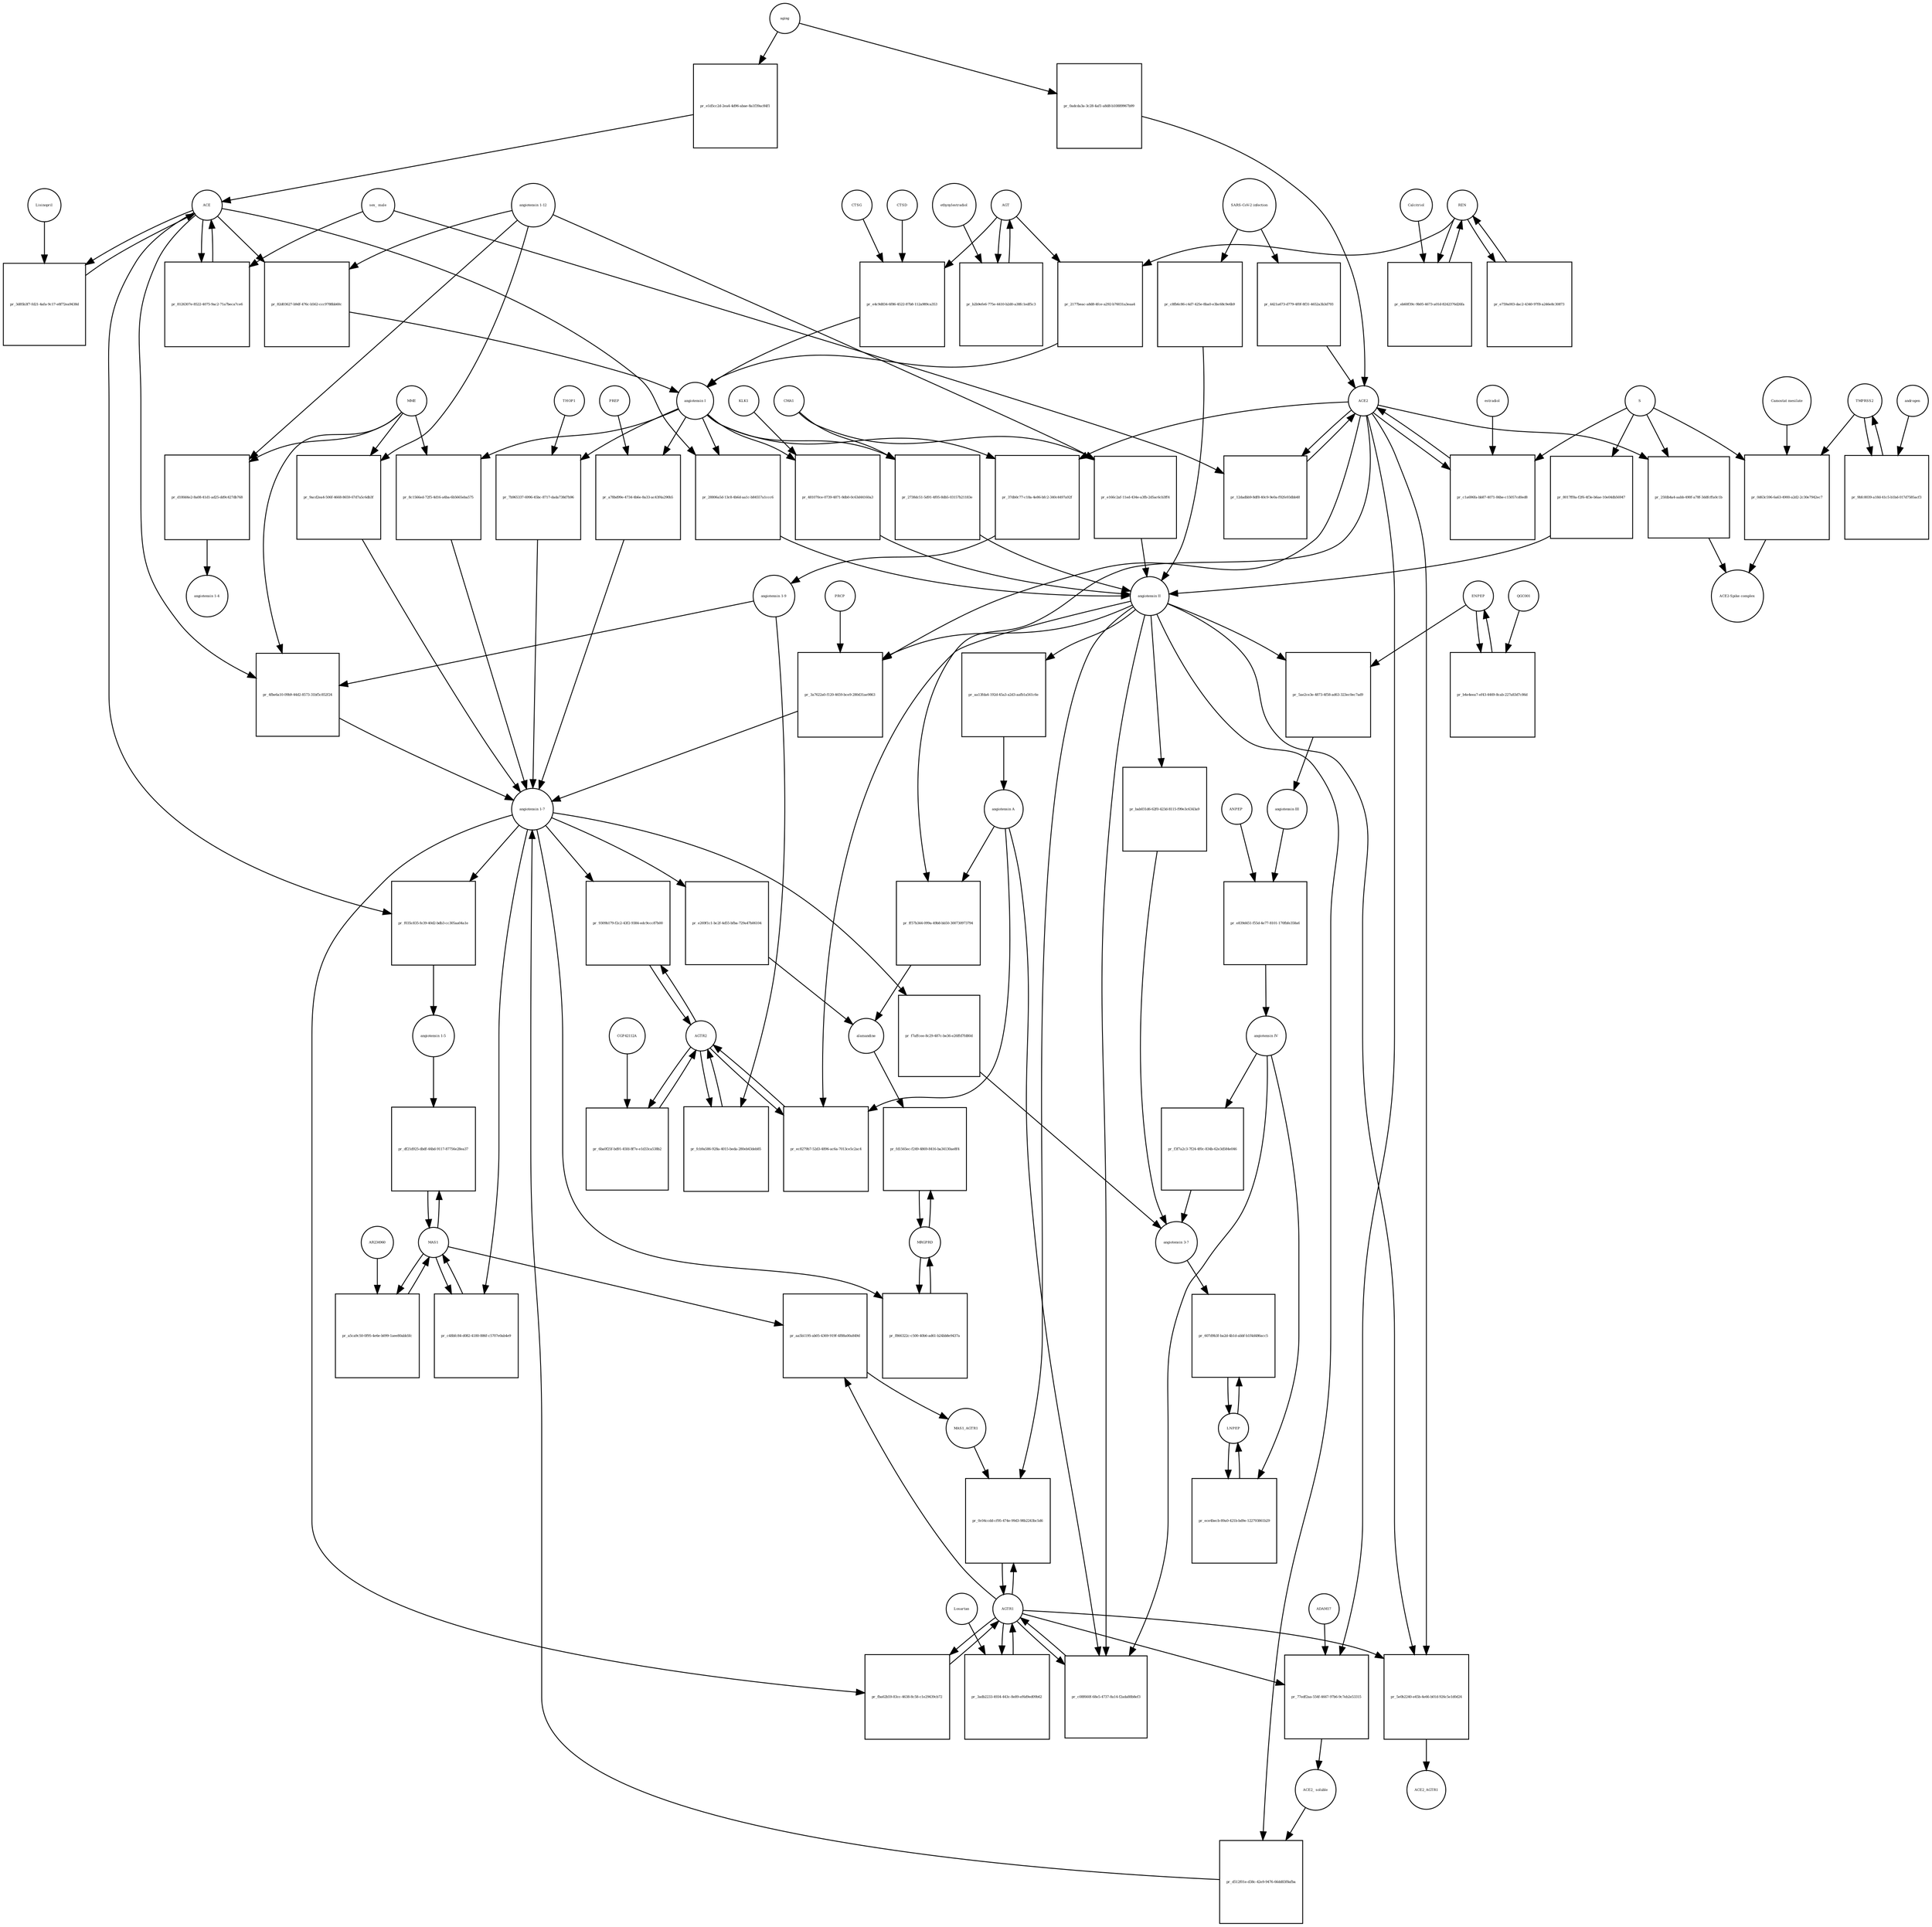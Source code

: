 strict digraph  {
"angiotensin I" [annotation="urn_miriam_obo.chebi_CHEBI%3A2718", bipartite=0, cls="simple chemical", fontsize=4, label="angiotensin I", shape=circle];
"pr_28806a5d-13c8-4b6d-aa1c-b84557a1ccc6" [annotation="", bipartite=1, cls=process, fontsize=4, label="pr_28806a5d-13c8-4b6d-aa1c-b84557a1ccc6", shape=square];
"angiotensin II" [annotation="urn_miriam_obo.chebi_CHEBI%3A2718", bipartite=0, cls="simple chemical", fontsize=4, label="angiotensin II", shape=circle];
ACE [annotation="urn_miriam_hgnc_HGNC%3A2707", bipartite=0, cls=macromolecule, fontsize=4, label=ACE, shape=circle];
"pr_37db0c77-c18a-4e86-bfc2-340c4497a92f" [annotation="", bipartite=1, cls=process, fontsize=4, label="pr_37db0c77-c18a-4e86-bfc2-340c4497a92f", shape=square];
"angiotensin 1-9" [annotation="urn_miriam_obo.chebi_CHEBI%3A80128", bipartite=0, cls="simple chemical", fontsize=4, label="angiotensin 1-9", shape=circle];
ACE2 [annotation="urn_miriam_hgnc_HGNC%3A13557", bipartite=0, cls=macromolecule, fontsize=4, label=ACE2, shape=circle];
"pr_4fbe6a10-09b9-44d2-8573-31bf5c852f24" [annotation="", bipartite=1, cls=process, fontsize=4, label="pr_4fbe6a10-09b9-44d2-8573-31bf5c852f24", shape=square];
"angiotensin 1-7" [annotation="urn_miriam_obo.chebi_CHEBI%3A55438", bipartite=0, cls="simple chemical", fontsize=4, label="angiotensin 1-7", shape=circle];
MME [annotation="urn_miriam_hgnc_HGNC%3A7154", bipartite=0, cls=macromolecule, fontsize=4, label=MME, shape=circle];
"pr_3a7622a0-f120-4659-bce9-280d31ae9863" [annotation="", bipartite=1, cls=process, fontsize=4, label="pr_3a7622a0-f120-4659-bce9-280d31ae9863", shape=square];
PRCP [annotation="urn_miriam_hgnc_HGNC%3A9344", bipartite=0, cls=macromolecule, fontsize=4, label=PRCP, shape=circle];
"pr_f035c835-fe39-40d2-bdb3-cc305aa04a1e" [annotation="", bipartite=1, cls=process, fontsize=4, label="pr_f035c835-fe39-40d2-bdb3-cc305aa04a1e", shape=square];
"angiotensin 1-5" [annotation="urn_miriam_obo.chebi_CHEBI%3A80129", bipartite=0, cls="simple chemical", fontsize=4, label="angiotensin 1-5", shape=circle];
REN [annotation="urn_miriam_hgnc_HGNC%3A9958", bipartite=0, cls=macromolecule, fontsize=4, label=REN, shape=circle];
"pr_eb60f39c-9b05-4673-a01d-8242376d26fa" [annotation="", bipartite=1, cls="omitted process", fontsize=4, label="pr_eb60f39c-9b05-4673-a01d-8242376d26fa", shape=square];
Calcitriol [annotation="urn_miriam_obo.chebi_CHEBI%3A17823", bipartite=0, cls="simple chemical", fontsize=4, label=Calcitriol, shape=circle];
AGT [annotation="urn_miriam_hgnc_HGNC%3A333", bipartite=0, cls=macromolecule, fontsize=4, label=AGT, shape=circle];
"pr_2177beac-a8d8-4fce-a292-b76031a3eaa4" [annotation="", bipartite=1, cls=process, fontsize=4, label="pr_2177beac-a8d8-4fce-a292-b76031a3eaa4", shape=square];
"pr_8c1566ed-72f5-4d16-a4ba-6b5665eba575" [annotation="", bipartite=1, cls=process, fontsize=4, label="pr_8c1566ed-72f5-4d16-a4ba-6b5665eba575", shape=square];
MAS1 [annotation="urn_miriam_hgnc_HGNC%3A6899", bipartite=0, cls=macromolecule, fontsize=4, label=MAS1, shape=circle];
"pr_df21d925-dbdf-44bd-9117-87756e28ea37" [annotation="", bipartite=1, cls=process, fontsize=4, label="pr_df21d925-dbdf-44bd-9117-87756e28ea37", shape=square];
"pr_e269f1c1-bc2f-4d55-bfba-729a47b06104" [annotation="", bipartite=1, cls=process, fontsize=4, label="pr_e269f1c1-bc2f-4d55-bfba-729a47b06104", shape=square];
alamandine [annotation="urn_miriam_pubchem.compound_44192273", bipartite=0, cls="simple chemical", fontsize=4, label=alamandine, shape=circle];
"pr_aa13fda4-192d-45a3-a2d3-aafb1a561c6e" [annotation="", bipartite=1, cls=process, fontsize=4, label="pr_aa13fda4-192d-45a3-a2d3-aafb1a561c6e", shape=square];
"angiotensin A" [annotation="urn_miriam_kegg.compound_C20970|urn_miriam_pubchem.compound_91691124", bipartite=0, cls="simple chemical", fontsize=4, label="angiotensin A", shape=circle];
"pr_ff57b344-099a-49b8-bb50-300730973794" [annotation="", bipartite=1, cls=process, fontsize=4, label="pr_ff57b344-099a-49b8-bb50-300730973794", shape=square];
"pr_5ae2ce3e-4873-4f58-ad63-323ec0ec7ad9" [annotation="", bipartite=1, cls=process, fontsize=4, label="pr_5ae2ce3e-4873-4f58-ad63-323ec0ec7ad9", shape=square];
"angiotensin III" [annotation="urn_miriam_obo.chebi_CHEBI%3A89666", bipartite=0, cls="simple chemical", fontsize=4, label="angiotensin III", shape=circle];
ENPEP [annotation="urn_miriam_hgnc_HGNC%3A3355", bipartite=0, cls=macromolecule, fontsize=4, label=ENPEP, shape=circle];
"pr_e839d451-f55d-4e77-8101-170fbfe358a6" [annotation="", bipartite=1, cls=process, fontsize=4, label="pr_e839d451-f55d-4e77-8101-170fbfe358a6", shape=square];
"angiotensin IV" [annotation="urn_miriam_obo.chebi_CHEBI%3A80127", bipartite=0, cls="simple chemical", fontsize=4, label="angiotensin IV", shape=circle];
"ANPEP " [annotation="urn_miriam_hgnc_HGNC%3A500", bipartite=0, cls=macromolecule, fontsize=4, label="ANPEP ", shape=circle];
AGTR2 [annotation="urn_miriam_hgnc_HGNC%3A338", bipartite=0, cls=macromolecule, fontsize=4, label=AGTR2, shape=circle];
"pr_6ba0f25f-bd91-45fd-8f7e-e1d33ca538b2" [annotation="", bipartite=1, cls=process, fontsize=4, label="pr_6ba0f25f-bd91-45fd-8f7e-e1d33ca538b2", shape=square];
CGP42112A [annotation="urn_miriam_obo.chebi_CHEBI%3A147302", bipartite=0, cls="simple chemical", fontsize=4, label=CGP42112A, shape=circle];
"pr_e759a003-dac2-4340-97f8-a246e8c30873" [annotation="", bipartite=1, cls=process, fontsize=4, label="pr_e759a003-dac2-4340-97f8-a246e8c30873", shape=square];
"pr_77edf2aa-554f-4667-97b6-9c7eb2e53315" [annotation="", bipartite=1, cls=process, fontsize=4, label="pr_77edf2aa-554f-4667-97b6-9c7eb2e53315", shape=square];
"ACE2_ soluble" [annotation="urn_miriam_hgnc.symbol_ACE2", bipartite=0, cls=macromolecule, fontsize=4, label="ACE2_ soluble", shape=circle];
ADAM17 [annotation="urn_miriam_hgnc_HGNC%3A195", bipartite=0, cls=macromolecule, fontsize=4, label=ADAM17, shape=circle];
AGTR1 [annotation="urn_miriam_hgnc_HGNC%3A336", bipartite=0, cls=macromolecule, fontsize=4, label=AGTR1, shape=circle];
"pr_ec8279b7-52d3-4896-ac6a-7013ce5c2ac4" [annotation="", bipartite=1, cls=process, fontsize=4, label="pr_ec8279b7-52d3-4896-ac6a-7013ce5c2ac4", shape=square];
"pr_0adcda3a-3c28-4af1-a8d8-b10889967b99" [annotation="", bipartite=1, cls=process, fontsize=4, label="pr_0adcda3a-3c28-4af1-a8d8-b10889967b99", shape=square];
aging [annotation="urn_miriam_obo.go_GO%3A0007568", bipartite=0, cls=phenotype, fontsize=4, label=aging, shape=circle];
MRGPRD [annotation="urn_miriam_hgnc_HGNC%3A29626", bipartite=0, cls=macromolecule, fontsize=4, label=MRGPRD, shape=circle];
"pr_fd1565ec-f249-4869-8416-ba34130ae8f4" [annotation="", bipartite=1, cls=process, fontsize=4, label="pr_fd1565ec-f249-4869-8416-ba34130ae8f4", shape=square];
"pr_d512f01e-d38c-42e9-9476-66dd83f8afba" [annotation="", bipartite=1, cls=process, fontsize=4, label="pr_d512f01e-d38c-42e9-9476-66dd83f8afba", shape=square];
"pr_e1d5cc2d-2ea4-4d96-abae-8a1f39ac84f1" [annotation="", bipartite=1, cls=process, fontsize=4, label="pr_e1d5cc2d-2ea4-4d96-abae-8a1f39ac84f1", shape=square];
"pr_12dadbb9-8df8-40c9-9e0a-f92fe93dbb48" [annotation="", bipartite=1, cls=process, fontsize=4, label="pr_12dadbb9-8df8-40c9-9e0a-f92fe93dbb48", shape=square];
"sex_ male" [annotation=urn_miriam_mesh_D008297, bipartite=0, cls=phenotype, fontsize=4, label="sex_ male", shape=circle];
"pr_8017ff8a-f2f6-4f3e-b6ae-10e04db56947" [annotation="", bipartite=1, cls=process, fontsize=4, label="pr_8017ff8a-f2f6-4f3e-b6ae-10e04db56947", shape=square];
S [annotation="urn_miriam_uniprot_P0DTC2|urn_miriam_uniprot_P59594", bipartite=0, cls=macromolecule, fontsize=4, label=S, shape=circle];
"pr_8126307e-8522-4075-9ac2-71a7beca7ce6" [annotation="", bipartite=1, cls=process, fontsize=4, label="pr_8126307e-8522-4075-9ac2-71a7beca7ce6", shape=square];
"pr_c08f660f-68e5-4737-8a14-f2ada88b8ef3" [annotation="", bipartite=1, cls=process, fontsize=4, label="pr_c08f660f-68e5-4737-8a14-f2ada88b8ef3", shape=square];
"pr_5e0b2240-e45b-4e66-b01d-926c5e1d0d24" [annotation="", bipartite=1, cls=process, fontsize=4, label="pr_5e0b2240-e45b-4e66-b01d-926c5e1d0d24", shape=square];
ACE2_AGTR1 [annotation=urn_miriam_pubmed_25225202, bipartite=0, cls=complex, fontsize=4, label=ACE2_AGTR1, shape=circle];
"pr_25fdb4a4-aabb-490f-a78f-3ddfcffa0c1b" [annotation="", bipartite=1, cls=process, fontsize=4, label="pr_25fdb4a4-aabb-490f-a78f-3ddfcffa0c1b", shape=square];
"ACE2-Spike complex" [annotation=urn_miriam_pubmed_32275855, bipartite=0, cls=complex, fontsize=4, label="ACE2-Spike complex", shape=circle];
"pr_c8fb6c86-c4d7-425e-8ba0-e3bc68c9e6b9" [annotation="", bipartite=1, cls=process, fontsize=4, label="pr_c8fb6c86-c4d7-425e-8ba0-e3bc68c9e6b9", shape=square];
"SARS-CoV-2 infection" [annotation="urn_miriam_taxonomy_2697049|urn_miriam_mesh_C000657245", bipartite=0, cls=phenotype, fontsize=4, label="SARS-CoV-2 infection", shape=circle];
"angiotensin 1-12" [annotation=urn_miriam_pubmed_27465904, bipartite=0, cls="simple chemical", fontsize=4, label="angiotensin 1-12", shape=circle];
"pr_e166c2af-11ed-434e-a3fb-2d5ac6cb3ff4" [annotation="", bipartite=1, cls=process, fontsize=4, label="pr_e166c2af-11ed-434e-a3fb-2d5ac6cb3ff4", shape=square];
CMA1 [annotation="urn_miriam_hgnc_HGNC%3A2097", bipartite=0, cls=macromolecule, fontsize=4, label=CMA1, shape=circle];
TMPRSS2 [annotation="urn_miriam_hgnc_HGNC%3A11876", bipartite=0, cls=macromolecule, fontsize=4, label=TMPRSS2, shape=circle];
"pr_9bfc8039-a18d-41c5-b1bd-017d7585acf3" [annotation="", bipartite=1, cls="omitted process", fontsize=4, label="pr_9bfc8039-a18d-41c5-b1bd-017d7585acf3", shape=square];
androgen [annotation="urn_miriam_obo.chebi_CHEBI%3A50113", bipartite=0, cls="simple chemical", fontsize=4, label=androgen, shape=circle];
"pr_d180d4e2-8a08-41d1-ad25-dd9c427db768" [annotation="", bipartite=1, cls=process, fontsize=4, label="pr_d180d4e2-8a08-41d1-ad25-dd9c427db768", shape=square];
"angiotensin 1-4" [annotation=urn_miriam_pubmed_22490446, bipartite=0, cls="simple chemical", fontsize=4, label="angiotensin 1-4", shape=circle];
"pr_aa5b1195-ab05-4369-919f-4f88a00a849d" [annotation="", bipartite=1, cls=process, fontsize=4, label="pr_aa5b1195-ab05-4369-919f-4f88a00a849d", shape=square];
MAS1_AGTR1 [annotation=urn_miriam_pubmed_15809376, bipartite=0, cls=complex, fontsize=4, label=MAS1_AGTR1, shape=circle];
"pr_0c04ccdd-cf95-474e-99d3-98b2243bc5d6" [annotation="", bipartite=1, cls=process, fontsize=4, label="pr_0c04ccdd-cf95-474e-99d3-98b2243bc5d6", shape=square];
"pr_3d85b3f7-fd21-4afa-9c17-e8f72ea9438d" [annotation="", bipartite=1, cls=process, fontsize=4, label="pr_3d85b3f7-fd21-4afa-9c17-e8f72ea9438d", shape=square];
Lisinopril [annotation="urn_miriam_obo.chebi_CHEBI%3A43755", bipartite=0, cls="simple chemical", fontsize=4, label=Lisinopril, shape=circle];
"pr_82d03627-b9df-476c-b562-ccc9788bb60c" [annotation="", bipartite=1, cls=process, fontsize=4, label="pr_82d03627-b9df-476c-b562-ccc9788bb60c", shape=square];
LNPEP [annotation="urn_miriam_hgnc_HGNC%3A6656", bipartite=0, cls=macromolecule, fontsize=4, label=LNPEP, shape=circle];
"pr_ece4becb-89a0-421b-bd9e-122793861b29" [annotation="", bipartite=1, cls=process, fontsize=4, label="pr_ece4becb-89a0-421b-bd9e-122793861b29", shape=square];
"pr_9acd2ea4-506f-4668-8659-67d7a5c6db3f" [annotation="", bipartite=1, cls=process, fontsize=4, label="pr_9acd2ea4-506f-4668-8659-67d7a5c6db3f", shape=square];
"pr_a5ca9c50-0f95-4e6e-b099-1aee80abb5fc" [annotation="", bipartite=1, cls=process, fontsize=4, label="pr_a5ca9c50-0f95-4e6e-b099-1aee80abb5fc", shape=square];
AR234960 [annotation="urn_miriam_pubchem.compound_146025955", bipartite=0, cls="simple chemical", fontsize=4, label=AR234960, shape=circle];
"pr_b4e4eea7-ef43-4469-8cab-227a83d7c86d" [annotation="", bipartite=1, cls=process, fontsize=4, label="pr_b4e4eea7-ef43-4469-8cab-227a83d7c86d", shape=square];
QGC001 [annotation=urn_miriam_pubmed_24337978, bipartite=0, cls="simple chemical", fontsize=4, label=QGC001, shape=circle];
"pr_e4c9d834-6f86-4522-87b8-112a989ca353" [annotation="", bipartite=1, cls=process, fontsize=4, label="pr_e4c9d834-6f86-4522-87b8-112a989ca353", shape=square];
CTSD [annotation="urn_miriam_hgnc_HGNC%3A2529", bipartite=0, cls=macromolecule, fontsize=4, label=CTSD, shape=circle];
CTSG [annotation="urn_miriam_hgnc_HGNC%3A2532", bipartite=0, cls=macromolecule, fontsize=4, label=CTSG, shape=circle];
"pr_2738dc51-5d91-4f05-8db5-03157b21183e" [annotation="", bipartite=1, cls=process, fontsize=4, label="pr_2738dc51-5d91-4f05-8db5-03157b21183e", shape=square];
"pr_481070ce-0739-4871-8db0-0c63d44160a3" [annotation="", bipartite=1, cls=process, fontsize=4, label="pr_481070ce-0739-4871-8db0-0c63d44160a3", shape=square];
KLK1 [annotation="urn_miriam_hgnc_HGNC%3A6357", bipartite=0, cls=macromolecule, fontsize=4, label=KLK1, shape=circle];
"pr_7b965337-6996-45bc-8717-dada738d7b96" [annotation="", bipartite=1, cls=process, fontsize=4, label="pr_7b965337-6996-45bc-8717-dada738d7b96", shape=square];
THOP1 [annotation="urn_miriam_hgnc_HGNC%3A11793", bipartite=0, cls=macromolecule, fontsize=4, label=THOP1, shape=circle];
"pr_a78bd99e-4734-4b6e-8a33-ac43f4a290b5" [annotation="", bipartite=1, cls=process, fontsize=4, label="pr_a78bd99e-4734-4b6e-8a33-ac43f4a290b5", shape=square];
PREP [annotation="urn_miriam_hgnc_HGNC%3A9358", bipartite=0, cls=macromolecule, fontsize=4, label=PREP, shape=circle];
"pr_3adb2233-4934-443c-8e89-ef6d9ed09b62" [annotation="", bipartite=1, cls=process, fontsize=4, label="pr_3adb2233-4934-443c-8e89-ef6d9ed09b62", shape=square];
Losartan [annotation="urn_miriam_obo.chebi_CHEBI%3A6541", bipartite=0, cls="simple chemical", fontsize=4, label=Losartan, shape=circle];
"pr_fba62b59-83cc-4638-8c58-c1e29439cb72" [annotation="", bipartite=1, cls=process, fontsize=4, label="pr_fba62b59-83cc-4638-8c58-c1e29439cb72", shape=square];
"pr_9309b179-f2c2-43f2-9384-edc9ccc87b00" [annotation="", bipartite=1, cls=process, fontsize=4, label="pr_9309b179-f2c2-43f2-9384-edc9ccc87b00", shape=square];
"pr_fcb9a586-928a-4015-beda-280eb43deb85" [annotation="", bipartite=1, cls=process, fontsize=4, label="pr_fcb9a586-928a-4015-beda-280eb43deb85", shape=square];
"pr_c48bfc84-d082-4180-886f-c5707e0ab4e9" [annotation="", bipartite=1, cls=process, fontsize=4, label="pr_c48bfc84-d082-4180-886f-c5707e0ab4e9", shape=square];
"pr_f866322c-c500-40b6-ad61-b24bb8e9437a" [annotation="", bipartite=1, cls=process, fontsize=4, label="pr_f866322c-c500-40b6-ad61-b24bb8e9437a", shape=square];
"pr_f7affcee-8c29-487c-be36-e26ffd7fd80d" [annotation="", bipartite=1, cls=process, fontsize=4, label="pr_f7affcee-8c29-487c-be36-e26ffd7fd80d", shape=square];
"angiotensin 3-7" [annotation=urn_miriam_pubmed_30934934, bipartite=0, cls="simple chemical", fontsize=4, label="angiotensin 3-7", shape=circle];
"pr_bab031d6-62f0-423d-8115-f99e3c6343a9" [annotation="", bipartite=1, cls=process, fontsize=4, label="pr_bab031d6-62f0-423d-8115-f99e3c6343a9", shape=square];
"pr_f3f7a2c3-7f24-4f0c-834b-62e3d584e046" [annotation="", bipartite=1, cls=process, fontsize=4, label="pr_f3f7a2c3-7f24-4f0c-834b-62e3d584e046", shape=square];
"pr_0d63c596-6a63-4900-a2d2-2c30e7942ec7" [annotation="", bipartite=1, cls="omitted process", fontsize=4, label="pr_0d63c596-6a63-4900-a2d2-2c30e7942ec7", shape=square];
"Camostat mesilate" [annotation="urn_miriam_obo.chebi_CHEBI%3A135632", bipartite=0, cls="simple chemical", fontsize=4, label="Camostat mesilate", shape=circle];
"pr_607d9b3f-ba2d-4b1d-abbf-b1f4d486acc5" [annotation="", bipartite=1, cls=process, fontsize=4, label="pr_607d9b3f-ba2d-4b1d-abbf-b1f4d486acc5", shape=square];
"pr_c1a696fa-bb87-4071-84be-c15057cd0ed8" [annotation="", bipartite=1, cls="omitted process", fontsize=4, label="pr_c1a696fa-bb87-4071-84be-c15057cd0ed8", shape=square];
estradiol [annotation="urn_miriam_obo.chebi_CHEBI%3A16469", bipartite=0, cls="simple chemical", fontsize=4, label=estradiol, shape=circle];
"pr_b2b9efe6-775e-4410-b2d0-a38fc1edf5c3" [annotation="", bipartite=1, cls="omitted process", fontsize=4, label="pr_b2b9efe6-775e-4410-b2d0-a38fc1edf5c3", shape=square];
ethynylestradiol [annotation="urn_miriam_obo.chebi_CHEBI%3A4903", bipartite=0, cls="simple chemical", fontsize=4, label=ethynylestradiol, shape=circle];
"pr_4421a673-d779-4f0f-8f31-4652a3b3d793" [annotation="", bipartite=1, cls=process, fontsize=4, label="pr_4421a673-d779-4f0f-8f31-4652a3b3d793", shape=square];
"angiotensin I" -> "pr_28806a5d-13c8-4b6d-aa1c-b84557a1ccc6"  [annotation="", interaction_type=consumption];
"angiotensin I" -> "pr_37db0c77-c18a-4e86-bfc2-340c4497a92f"  [annotation="", interaction_type=consumption];
"angiotensin I" -> "pr_8c1566ed-72f5-4d16-a4ba-6b5665eba575"  [annotation="", interaction_type=consumption];
"angiotensin I" -> "pr_2738dc51-5d91-4f05-8db5-03157b21183e"  [annotation="", interaction_type=consumption];
"angiotensin I" -> "pr_481070ce-0739-4871-8db0-0c63d44160a3"  [annotation="", interaction_type=consumption];
"angiotensin I" -> "pr_7b965337-6996-45bc-8717-dada738d7b96"  [annotation="", interaction_type=consumption];
"angiotensin I" -> "pr_a78bd99e-4734-4b6e-8a33-ac43f4a290b5"  [annotation="", interaction_type=consumption];
"pr_28806a5d-13c8-4b6d-aa1c-b84557a1ccc6" -> "angiotensin II"  [annotation="", interaction_type=production];
"angiotensin II" -> "pr_3a7622a0-f120-4659-bce9-280d31ae9863"  [annotation="", interaction_type=consumption];
"angiotensin II" -> "pr_aa13fda4-192d-45a3-a2d3-aafb1a561c6e"  [annotation="", interaction_type=consumption];
"angiotensin II" -> "pr_5ae2ce3e-4873-4f58-ad63-323ec0ec7ad9"  [annotation="", interaction_type=consumption];
"angiotensin II" -> "pr_ec8279b7-52d3-4896-ac6a-7013ce5c2ac4"  [annotation="urn_miriam_pubmed_17630322|urn_miriam_taxonomy_9606|urn_miriam_pubmed_17138938", interaction_type=stimulation];
"angiotensin II" -> "pr_d512f01e-d38c-42e9-9476-66dd83f8afba"  [annotation="", interaction_type=consumption];
"angiotensin II" -> "pr_c08f660f-68e5-4737-8a14-f2ada88b8ef3"  [annotation="urn_miriam_pubmed_26497614|urn_miriam_taxonomy_10116|urn_miriam_pubmed_17630322|urn_miriam_pubmed_32333398|urn_miriam_pubmed_17138938|urn_miriam_taxonomy_9606", interaction_type=stimulation];
"angiotensin II" -> "pr_5e0b2240-e45b-4e66-b01d-926c5e1d0d24"  [annotation="urn_miriam_pubmed_25225202|urn_miriam_taxonomy_9606", interaction_type=inhibition];
"angiotensin II" -> "pr_0c04ccdd-cf95-474e-99d3-98b2243bc5d6"  [annotation="urn_miriam_pubmed_15809376|urn_miriam_taxonomy_9606", interaction_type=stimulation];
"angiotensin II" -> "pr_bab031d6-62f0-423d-8115-f99e3c6343a9"  [annotation="", interaction_type=consumption];
ACE -> "pr_28806a5d-13c8-4b6d-aa1c-b84557a1ccc6"  [annotation="urn_miriam_taxonomy_9606|urn_miriam_pubmed_10969042", interaction_type=catalysis];
ACE -> "pr_4fbe6a10-09b9-44d2-8573-31bf5c852f24"  [annotation="urn_miriam_pubmed_15283675|urn_miriam_taxonomy_9606", interaction_type=catalysis];
ACE -> "pr_f035c835-fe39-40d2-bdb3-cc305aa04a1e"  [annotation="urn_miriam_pubmed_10969042|urn_miriam_taxonomy_9606", interaction_type=catalysis];
ACE -> "pr_8126307e-8522-4075-9ac2-71a7beca7ce6"  [annotation="", interaction_type=consumption];
ACE -> "pr_3d85b3f7-fd21-4afa-9c17-e8f72ea9438d"  [annotation="", interaction_type=consumption];
ACE -> "pr_82d03627-b9df-476c-b562-ccc9788bb60c"  [annotation="urn_miriam_pubmed_22490446|urn_miriam_taxonomy_10116", interaction_type=catalysis];
"pr_37db0c77-c18a-4e86-bfc2-340c4497a92f" -> "angiotensin 1-9"  [annotation="", interaction_type=production];
"angiotensin 1-9" -> "pr_4fbe6a10-09b9-44d2-8573-31bf5c852f24"  [annotation="", interaction_type=consumption];
"angiotensin 1-9" -> "pr_fcb9a586-928a-4015-beda-280eb43deb85"  [annotation="urn_miriam_pubmed_30048754|urn_miriam_taxonomy_10116", interaction_type=stimulation];
ACE2 -> "pr_37db0c77-c18a-4e86-bfc2-340c4497a92f"  [annotation="urn_miriam_pubmed_10969042|urn_miriam_taxonomy_9606", interaction_type=catalysis];
ACE2 -> "pr_3a7622a0-f120-4659-bce9-280d31ae9863"  [annotation="urn_miriam_taxonomy_10090|urn_miriam_pubmed_23392115", interaction_type=catalysis];
ACE2 -> "pr_ff57b344-099a-49b8-bb50-300730973794"  [annotation="urn_miriam_pubmed_23446738|urn_miriam_taxonomy_9606", interaction_type=catalysis];
ACE2 -> "pr_77edf2aa-554f-4667-97b6-9c7eb2e53315"  [annotation="", interaction_type=consumption];
ACE2 -> "pr_12dadbb9-8df8-40c9-9e0a-f92fe93dbb48"  [annotation="", interaction_type=consumption];
ACE2 -> "pr_5e0b2240-e45b-4e66-b01d-926c5e1d0d24"  [annotation="", interaction_type=consumption];
ACE2 -> "pr_25fdb4a4-aabb-490f-a78f-3ddfcffa0c1b"  [annotation="", interaction_type=consumption];
ACE2 -> "pr_c1a696fa-bb87-4071-84be-c15057cd0ed8"  [annotation="", interaction_type=consumption];
"pr_4fbe6a10-09b9-44d2-8573-31bf5c852f24" -> "angiotensin 1-7"  [annotation="", interaction_type=production];
"angiotensin 1-7" -> "pr_f035c835-fe39-40d2-bdb3-cc305aa04a1e"  [annotation="", interaction_type=consumption];
"angiotensin 1-7" -> "pr_e269f1c1-bc2f-4d55-bfba-729a47b06104"  [annotation="", interaction_type=consumption];
"angiotensin 1-7" -> "pr_fba62b59-83cc-4638-8c58-c1e29439cb72"  [annotation="urn_miriam_pubmed_29928987|urn_miriam_taxonomy_9606", interaction_type=inhibition];
"angiotensin 1-7" -> "pr_9309b179-f2c2-43f2-9384-edc9ccc87b00"  [annotation="urn_miriam_pubmed_15767466|urn_miriam_taxonomy_10116", interaction_type=stimulation];
"angiotensin 1-7" -> "pr_c48bfc84-d082-4180-886f-c5707e0ab4e9"  [annotation="urn_miriam_pubmed_27217404|urn_miriam_taxonomy_9606", interaction_type=stimulation];
"angiotensin 1-7" -> "pr_f866322c-c500-40b6-ad61-b24bb8e9437a"  [annotation="urn_miriam_pubmed_27217404|urn_miriam_taxonomy_9606", interaction_type=stimulation];
"angiotensin 1-7" -> "pr_f7affcee-8c29-487c-be36-e26ffd7fd80d"  [annotation="", interaction_type=consumption];
MME -> "pr_4fbe6a10-09b9-44d2-8573-31bf5c852f24"  [annotation="urn_miriam_pubmed_15283675|urn_miriam_taxonomy_9606", interaction_type=catalysis];
MME -> "pr_8c1566ed-72f5-4d16-a4ba-6b5665eba575"  [annotation="urn_miriam_taxonomy_9606|urn_miriam_pubmed_15283675", interaction_type=catalysis];
MME -> "pr_d180d4e2-8a08-41d1-ad25-dd9c427db768"  [annotation="urn_miriam_pubmed_22490446|urn_miriam_taxonomy_10116", interaction_type=catalysis];
MME -> "pr_9acd2ea4-506f-4668-8659-67d7a5c6db3f"  [annotation="urn_miriam_pubmed_22490446|urn_miriam_taxonomy_10116", interaction_type=catalysis];
"pr_3a7622a0-f120-4659-bce9-280d31ae9863" -> "angiotensin 1-7"  [annotation="", interaction_type=production];
PRCP -> "pr_3a7622a0-f120-4659-bce9-280d31ae9863"  [annotation="urn_miriam_taxonomy_10090|urn_miriam_pubmed_23392115", interaction_type=catalysis];
"pr_f035c835-fe39-40d2-bdb3-cc305aa04a1e" -> "angiotensin 1-5"  [annotation="", interaction_type=production];
"angiotensin 1-5" -> "pr_df21d925-dbdf-44bd-9117-87756e28ea37"  [annotation="urn_miriam_pubmed_27660028|urn_miriam_taxonomy_10116", interaction_type=stimulation];
REN -> "pr_eb60f39c-9b05-4673-a01d-8242376d26fa"  [annotation="", interaction_type=consumption];
REN -> "pr_2177beac-a8d8-4fce-a292-b76031a3eaa4"  [annotation="urn_miriam_pubmed_10585461|urn_miriam_taxonomy_9606", interaction_type=catalysis];
REN -> "pr_e759a003-dac2-4340-97f8-a246e8c30873"  [annotation="", interaction_type=consumption];
"pr_eb60f39c-9b05-4673-a01d-8242376d26fa" -> REN  [annotation="", interaction_type=production];
Calcitriol -> "pr_eb60f39c-9b05-4673-a01d-8242376d26fa"  [annotation="urn_miriam_pubmed_12122115|urn_miriam_taxonomy_10090", interaction_type=inhibition];
AGT -> "pr_2177beac-a8d8-4fce-a292-b76031a3eaa4"  [annotation="", interaction_type=consumption];
AGT -> "pr_e4c9d834-6f86-4522-87b8-112a989ca353"  [annotation="", interaction_type=consumption];
AGT -> "pr_b2b9efe6-775e-4410-b2d0-a38fc1edf5c3"  [annotation="", interaction_type=consumption];
"pr_2177beac-a8d8-4fce-a292-b76031a3eaa4" -> "angiotensin I"  [annotation="", interaction_type=production];
"pr_8c1566ed-72f5-4d16-a4ba-6b5665eba575" -> "angiotensin 1-7"  [annotation="", interaction_type=production];
MAS1 -> "pr_df21d925-dbdf-44bd-9117-87756e28ea37"  [annotation="", interaction_type=consumption];
MAS1 -> "pr_aa5b1195-ab05-4369-919f-4f88a00a849d"  [annotation="", interaction_type=consumption];
MAS1 -> "pr_a5ca9c50-0f95-4e6e-b099-1aee80abb5fc"  [annotation="", interaction_type=consumption];
MAS1 -> "pr_c48bfc84-d082-4180-886f-c5707e0ab4e9"  [annotation="", interaction_type=consumption];
"pr_df21d925-dbdf-44bd-9117-87756e28ea37" -> MAS1  [annotation="", interaction_type=production];
"pr_e269f1c1-bc2f-4d55-bfba-729a47b06104" -> alamandine  [annotation="", interaction_type=production];
alamandine -> "pr_fd1565ec-f249-4869-8416-ba34130ae8f4"  [annotation="urn_miriam_pubmed_23446738|urn_miriam_taxonomy_9606", interaction_type=stimulation];
"pr_aa13fda4-192d-45a3-a2d3-aafb1a561c6e" -> "angiotensin A"  [annotation="", interaction_type=production];
"angiotensin A" -> "pr_ff57b344-099a-49b8-bb50-300730973794"  [annotation="", interaction_type=consumption];
"angiotensin A" -> "pr_ec8279b7-52d3-4896-ac6a-7013ce5c2ac4"  [annotation="urn_miriam_pubmed_17630322|urn_miriam_taxonomy_9606|urn_miriam_pubmed_17138938", interaction_type=stimulation];
"angiotensin A" -> "pr_c08f660f-68e5-4737-8a14-f2ada88b8ef3"  [annotation="urn_miriam_pubmed_26497614|urn_miriam_taxonomy_10116|urn_miriam_pubmed_17630322|urn_miriam_pubmed_32333398|urn_miriam_pubmed_17138938|urn_miriam_taxonomy_9606", interaction_type=stimulation];
"pr_ff57b344-099a-49b8-bb50-300730973794" -> alamandine  [annotation="", interaction_type=production];
"pr_5ae2ce3e-4873-4f58-ad63-323ec0ec7ad9" -> "angiotensin III"  [annotation="", interaction_type=production];
"angiotensin III" -> "pr_e839d451-f55d-4e77-8101-170fbfe358a6"  [annotation="", interaction_type=consumption];
ENPEP -> "pr_5ae2ce3e-4873-4f58-ad63-323ec0ec7ad9"  [annotation="urn_miriam_pubmed_8876246|urn_miriam_taxonomy_10090", interaction_type=catalysis];
ENPEP -> "pr_b4e4eea7-ef43-4469-8cab-227a83d7c86d"  [annotation="", interaction_type=consumption];
"pr_e839d451-f55d-4e77-8101-170fbfe358a6" -> "angiotensin IV"  [annotation="", interaction_type=production];
"angiotensin IV" -> "pr_c08f660f-68e5-4737-8a14-f2ada88b8ef3"  [annotation="urn_miriam_pubmed_26497614|urn_miriam_taxonomy_10116|urn_miriam_pubmed_17630322|urn_miriam_pubmed_32333398|urn_miriam_pubmed_17138938|urn_miriam_taxonomy_9606", interaction_type=stimulation];
"angiotensin IV" -> "pr_ece4becb-89a0-421b-bd9e-122793861b29"  [annotation="urn_miriam_pubmed_11707427|urn_miriam_taxonomy_9606", interaction_type=stimulation];
"angiotensin IV" -> "pr_f3f7a2c3-7f24-4f0c-834b-62e3d584e046"  [annotation="", interaction_type=consumption];
"ANPEP " -> "pr_e839d451-f55d-4e77-8101-170fbfe358a6"  [annotation="urn_miriam_pubmed_8876246|urn_miriam_taxonomy_10090", interaction_type=catalysis];
AGTR2 -> "pr_6ba0f25f-bd91-45fd-8f7e-e1d33ca538b2"  [annotation="", interaction_type=consumption];
AGTR2 -> "pr_ec8279b7-52d3-4896-ac6a-7013ce5c2ac4"  [annotation="", interaction_type=consumption];
AGTR2 -> "pr_9309b179-f2c2-43f2-9384-edc9ccc87b00"  [annotation="", interaction_type=consumption];
AGTR2 -> "pr_fcb9a586-928a-4015-beda-280eb43deb85"  [annotation="", interaction_type=consumption];
"pr_6ba0f25f-bd91-45fd-8f7e-e1d33ca538b2" -> AGTR2  [annotation="", interaction_type=production];
CGP42112A -> "pr_6ba0f25f-bd91-45fd-8f7e-e1d33ca538b2"  [annotation="urn_miriam_pubmed_25014541|urn_miriam_taxonomy_9606", interaction_type=stimulation];
"pr_e759a003-dac2-4340-97f8-a246e8c30873" -> REN  [annotation="", interaction_type=production];
"pr_77edf2aa-554f-4667-97b6-9c7eb2e53315" -> "ACE2_ soluble"  [annotation="", interaction_type=production];
"ACE2_ soluble" -> "pr_d512f01e-d38c-42e9-9476-66dd83f8afba"  [annotation="urn_miriam_pubmed_28512108|urn_miriam_taxonomy_9606", interaction_type=stimulation];
ADAM17 -> "pr_77edf2aa-554f-4667-97b6-9c7eb2e53315"  [annotation="urn_miriam_pubmed_24227843|urn_miriam_taxonomy_9606|urn_miriam_pubmed_32333398|urn_miriam_pubmed_28512108", interaction_type=catalysis];
AGTR1 -> "pr_77edf2aa-554f-4667-97b6-9c7eb2e53315"  [annotation="urn_miriam_pubmed_24227843|urn_miriam_taxonomy_9606|urn_miriam_pubmed_32333398|urn_miriam_pubmed_28512108", interaction_type=stimulation];
AGTR1 -> "pr_c08f660f-68e5-4737-8a14-f2ada88b8ef3"  [annotation="", interaction_type=consumption];
AGTR1 -> "pr_5e0b2240-e45b-4e66-b01d-926c5e1d0d24"  [annotation="", interaction_type=consumption];
AGTR1 -> "pr_aa5b1195-ab05-4369-919f-4f88a00a849d"  [annotation="", interaction_type=consumption];
AGTR1 -> "pr_0c04ccdd-cf95-474e-99d3-98b2243bc5d6"  [annotation="", interaction_type=consumption];
AGTR1 -> "pr_3adb2233-4934-443c-8e89-ef6d9ed09b62"  [annotation="", interaction_type=consumption];
AGTR1 -> "pr_fba62b59-83cc-4638-8c58-c1e29439cb72"  [annotation="", interaction_type=consumption];
"pr_ec8279b7-52d3-4896-ac6a-7013ce5c2ac4" -> AGTR2  [annotation="", interaction_type=production];
"pr_0adcda3a-3c28-4af1-a8d8-b10889967b99" -> ACE2  [annotation="", interaction_type=production];
aging -> "pr_0adcda3a-3c28-4af1-a8d8-b10889967b99"  [annotation="urn_miriam_pubmed_20689271|urn_miriam_taxonomy_10116", interaction_type=inhibition];
aging -> "pr_e1d5cc2d-2ea4-4d96-abae-8a1f39ac84f1"  [annotation="urn_miriam_pubmed_20689271|urn_miriam_taxonomy_10116", interaction_type=stimulation];
MRGPRD -> "pr_fd1565ec-f249-4869-8416-ba34130ae8f4"  [annotation="", interaction_type=consumption];
MRGPRD -> "pr_f866322c-c500-40b6-ad61-b24bb8e9437a"  [annotation="", interaction_type=consumption];
"pr_fd1565ec-f249-4869-8416-ba34130ae8f4" -> MRGPRD  [annotation="", interaction_type=production];
"pr_d512f01e-d38c-42e9-9476-66dd83f8afba" -> "angiotensin 1-7"  [annotation="", interaction_type=production];
"pr_e1d5cc2d-2ea4-4d96-abae-8a1f39ac84f1" -> ACE  [annotation="", interaction_type=production];
"pr_12dadbb9-8df8-40c9-9e0a-f92fe93dbb48" -> ACE2  [annotation="", interaction_type=production];
"sex_ male" -> "pr_12dadbb9-8df8-40c9-9e0a-f92fe93dbb48"  [annotation="urn_miriam_pubmed_26171856|urn_miriam_taxonomy_10116", interaction_type=stimulation];
"sex_ male" -> "pr_8126307e-8522-4075-9ac2-71a7beca7ce6"  [annotation="urn_miriam_pubmed_26171856|urn_miriam_taxonomy_10116", interaction_type=stimulation];
"pr_8017ff8a-f2f6-4f3e-b6ae-10e04db56947" -> "angiotensin II"  [annotation="", interaction_type=production];
S -> "pr_8017ff8a-f2f6-4f3e-b6ae-10e04db56947"  [annotation="urn_miriam_pubmed_16007097|urn_miriam_taxonomy_10090|urn_miriam_uniprot_P59594", interaction_type=stimulation];
S -> "pr_25fdb4a4-aabb-490f-a78f-3ddfcffa0c1b"  [annotation="", interaction_type=consumption];
S -> "pr_0d63c596-6a63-4900-a2d2-2c30e7942ec7"  [annotation="", interaction_type=consumption];
S -> "pr_c1a696fa-bb87-4071-84be-c15057cd0ed8"  [annotation="urn_miriam_pubmed_32432918|urn_miriam_taxonomy_9606|urn_miriam_pubmed_19864379|urn_miriam_uniprot_P59594", interaction_type=inhibition];
"pr_8126307e-8522-4075-9ac2-71a7beca7ce6" -> ACE  [annotation="", interaction_type=production];
"pr_c08f660f-68e5-4737-8a14-f2ada88b8ef3" -> AGTR1  [annotation="", interaction_type=production];
"pr_5e0b2240-e45b-4e66-b01d-926c5e1d0d24" -> ACE2_AGTR1  [annotation="", interaction_type=production];
"pr_25fdb4a4-aabb-490f-a78f-3ddfcffa0c1b" -> "ACE2-Spike complex"  [annotation="", interaction_type=production];
"pr_c8fb6c86-c4d7-425e-8ba0-e3bc68c9e6b9" -> "angiotensin II"  [annotation="", interaction_type=production];
"SARS-CoV-2 infection" -> "pr_c8fb6c86-c4d7-425e-8ba0-e3bc68c9e6b9"  [annotation="urn_miriam_pubmed_32048163|urn_miriam_taxonomy_9606", interaction_type=stimulation];
"SARS-CoV-2 infection" -> "pr_4421a673-d779-4f0f-8f31-4652a3b3d793"  [annotation="urn_miriam_pubmed_32408336|urn_miriam_taxonomy_9606", interaction_type=inhibition];
"angiotensin 1-12" -> "pr_e166c2af-11ed-434e-a3fb-2d5ac6cb3ff4"  [annotation="", interaction_type=consumption];
"angiotensin 1-12" -> "pr_d180d4e2-8a08-41d1-ad25-dd9c427db768"  [annotation="", interaction_type=consumption];
"angiotensin 1-12" -> "pr_82d03627-b9df-476c-b562-ccc9788bb60c"  [annotation="", interaction_type=consumption];
"angiotensin 1-12" -> "pr_9acd2ea4-506f-4668-8659-67d7a5c6db3f"  [annotation="", interaction_type=consumption];
"pr_e166c2af-11ed-434e-a3fb-2d5ac6cb3ff4" -> "angiotensin II"  [annotation="", interaction_type=production];
CMA1 -> "pr_e166c2af-11ed-434e-a3fb-2d5ac6cb3ff4"  [annotation="urn_miriam_pubmed_22180785|urn_miriam_taxonomy_9606", interaction_type=catalysis];
CMA1 -> "pr_2738dc51-5d91-4f05-8db5-03157b21183e"  [annotation="urn_miriam_pubmed_2266130|urn_miriam_taxonomy_9606", interaction_type=catalysis];
TMPRSS2 -> "pr_9bfc8039-a18d-41c5-b1bd-017d7585acf3"  [annotation="", interaction_type=consumption];
TMPRSS2 -> "pr_0d63c596-6a63-4900-a2d2-2c30e7942ec7"  [annotation="urn_miriam_pubmed_32142651|urn_miriam_taxonomy_9606|urn_miriam_uniprot_P0DTC2", interaction_type=stimulation];
"pr_9bfc8039-a18d-41c5-b1bd-017d7585acf3" -> TMPRSS2  [annotation="", interaction_type=production];
androgen -> "pr_9bfc8039-a18d-41c5-b1bd-017d7585acf3"  [annotation="urn_miriam_pubmed_10485450|urn_miriam_taxonomy_9606", interaction_type=stimulation];
"pr_d180d4e2-8a08-41d1-ad25-dd9c427db768" -> "angiotensin 1-4"  [annotation="", interaction_type=production];
"pr_aa5b1195-ab05-4369-919f-4f88a00a849d" -> MAS1_AGTR1  [annotation="", interaction_type=production];
MAS1_AGTR1 -> "pr_0c04ccdd-cf95-474e-99d3-98b2243bc5d6"  [annotation="urn_miriam_pubmed_15809376|urn_miriam_taxonomy_9606", interaction_type=inhibition];
"pr_0c04ccdd-cf95-474e-99d3-98b2243bc5d6" -> AGTR1  [annotation="", interaction_type=production];
"pr_3d85b3f7-fd21-4afa-9c17-e8f72ea9438d" -> ACE  [annotation="", interaction_type=production];
Lisinopril -> "pr_3d85b3f7-fd21-4afa-9c17-e8f72ea9438d"  [annotation="urn_miriam_pubmed_2550696|urn_miriam_taxonomy_9606", interaction_type=inhibition];
"pr_82d03627-b9df-476c-b562-ccc9788bb60c" -> "angiotensin I"  [annotation="", interaction_type=production];
LNPEP -> "pr_ece4becb-89a0-421b-bd9e-122793861b29"  [annotation="", interaction_type=consumption];
LNPEP -> "pr_607d9b3f-ba2d-4b1d-abbf-b1f4d486acc5"  [annotation="", interaction_type=consumption];
"pr_ece4becb-89a0-421b-bd9e-122793861b29" -> LNPEP  [annotation="", interaction_type=production];
"pr_9acd2ea4-506f-4668-8659-67d7a5c6db3f" -> "angiotensin 1-7"  [annotation="", interaction_type=production];
"pr_a5ca9c50-0f95-4e6e-b099-1aee80abb5fc" -> MAS1  [annotation="", interaction_type=production];
AR234960 -> "pr_a5ca9c50-0f95-4e6e-b099-1aee80abb5fc"  [annotation="urn_miriam_pubmed_29287092|urn_miriam_taxonomy_9606", interaction_type=stimulation];
"pr_b4e4eea7-ef43-4469-8cab-227a83d7c86d" -> ENPEP  [annotation="", interaction_type=production];
QGC001 -> "pr_b4e4eea7-ef43-4469-8cab-227a83d7c86d"  [annotation="urn_miriam_pubmed_22710644|urn_miriam_taxonomy_10116", interaction_type=inhibition];
"pr_e4c9d834-6f86-4522-87b8-112a989ca353" -> "angiotensin I"  [annotation="", interaction_type=production];
CTSD -> "pr_e4c9d834-6f86-4522-87b8-112a989ca353"  [annotation="urn_miriam_pubmed_6172448|urn_miriam_taxonomy_9606", interaction_type=catalysis];
CTSG -> "pr_e4c9d834-6f86-4522-87b8-112a989ca353"  [annotation="urn_miriam_pubmed_6172448|urn_miriam_taxonomy_9606", interaction_type=catalysis];
"pr_2738dc51-5d91-4f05-8db5-03157b21183e" -> "angiotensin II"  [annotation="", interaction_type=production];
"pr_481070ce-0739-4871-8db0-0c63d44160a3" -> "angiotensin II"  [annotation="", interaction_type=production];
KLK1 -> "pr_481070ce-0739-4871-8db0-0c63d44160a3"  [annotation="urn_miriam_taxonomy_9823|urn_miriam_pubmed_6555043", interaction_type=catalysis];
"pr_7b965337-6996-45bc-8717-dada738d7b96" -> "angiotensin 1-7"  [annotation="", interaction_type=production];
THOP1 -> "pr_7b965337-6996-45bc-8717-dada738d7b96"  [annotation="urn_miriam_pubmed_24041943|urn_miriam_taxonomy_10116", interaction_type=catalysis];
"pr_a78bd99e-4734-4b6e-8a33-ac43f4a290b5" -> "angiotensin 1-7"  [annotation="", interaction_type=production];
PREP -> "pr_a78bd99e-4734-4b6e-8a33-ac43f4a290b5"  [annotation="urn_miriam_pubmed_1310484|urn_miriam_taxonomy_9606", interaction_type=catalysis];
"pr_3adb2233-4934-443c-8e89-ef6d9ed09b62" -> AGTR1  [annotation="", interaction_type=production];
Losartan -> "pr_3adb2233-4934-443c-8e89-ef6d9ed09b62"  [annotation="urn_miriam_pubmed_24530803|urn_miriam_taxonomy_8355", interaction_type=inhibition];
"pr_fba62b59-83cc-4638-8c58-c1e29439cb72" -> AGTR1  [annotation="", interaction_type=production];
"pr_9309b179-f2c2-43f2-9384-edc9ccc87b00" -> AGTR2  [annotation="", interaction_type=production];
"pr_fcb9a586-928a-4015-beda-280eb43deb85" -> AGTR2  [annotation="", interaction_type=production];
"pr_c48bfc84-d082-4180-886f-c5707e0ab4e9" -> MAS1  [annotation="", interaction_type=production];
"pr_f866322c-c500-40b6-ad61-b24bb8e9437a" -> MRGPRD  [annotation="", interaction_type=production];
"pr_f7affcee-8c29-487c-be36-e26ffd7fd80d" -> "angiotensin 3-7"  [annotation="", interaction_type=production];
"angiotensin 3-7" -> "pr_607d9b3f-ba2d-4b1d-abbf-b1f4d486acc5"  [annotation="urn_miriam_pubmed_30934934|urn_miriam_taxonomy_40674", interaction_type=stimulation];
"pr_bab031d6-62f0-423d-8115-f99e3c6343a9" -> "angiotensin 3-7"  [annotation="", interaction_type=production];
"pr_f3f7a2c3-7f24-4f0c-834b-62e3d584e046" -> "angiotensin 3-7"  [annotation="", interaction_type=production];
"pr_0d63c596-6a63-4900-a2d2-2c30e7942ec7" -> "ACE2-Spike complex"  [annotation="", interaction_type=production];
"Camostat mesilate" -> "pr_0d63c596-6a63-4900-a2d2-2c30e7942ec7"  [annotation="urn_miriam_pubmed_32142651|urn_miriam_taxonomy_9606|urn_miriam_uniprot_P0DTC2", interaction_type=inhibition];
"pr_607d9b3f-ba2d-4b1d-abbf-b1f4d486acc5" -> LNPEP  [annotation="", interaction_type=production];
"pr_c1a696fa-bb87-4071-84be-c15057cd0ed8" -> ACE2  [annotation="", interaction_type=production];
estradiol -> "pr_c1a696fa-bb87-4071-84be-c15057cd0ed8"  [annotation="urn_miriam_pubmed_32432918|urn_miriam_taxonomy_9606|urn_miriam_pubmed_19864379|urn_miriam_uniprot_P59594", interaction_type=inhibition];
"pr_b2b9efe6-775e-4410-b2d0-a38fc1edf5c3" -> AGT  [annotation="", interaction_type=production];
ethynylestradiol -> "pr_b2b9efe6-775e-4410-b2d0-a38fc1edf5c3"  [annotation="urn_miriam_pubmed_8351287|urn_miriam_taxonomy_10116", interaction_type=stimulation];
"pr_4421a673-d779-4f0f-8f31-4652a3b3d793" -> ACE2  [annotation="", interaction_type=production];
}
